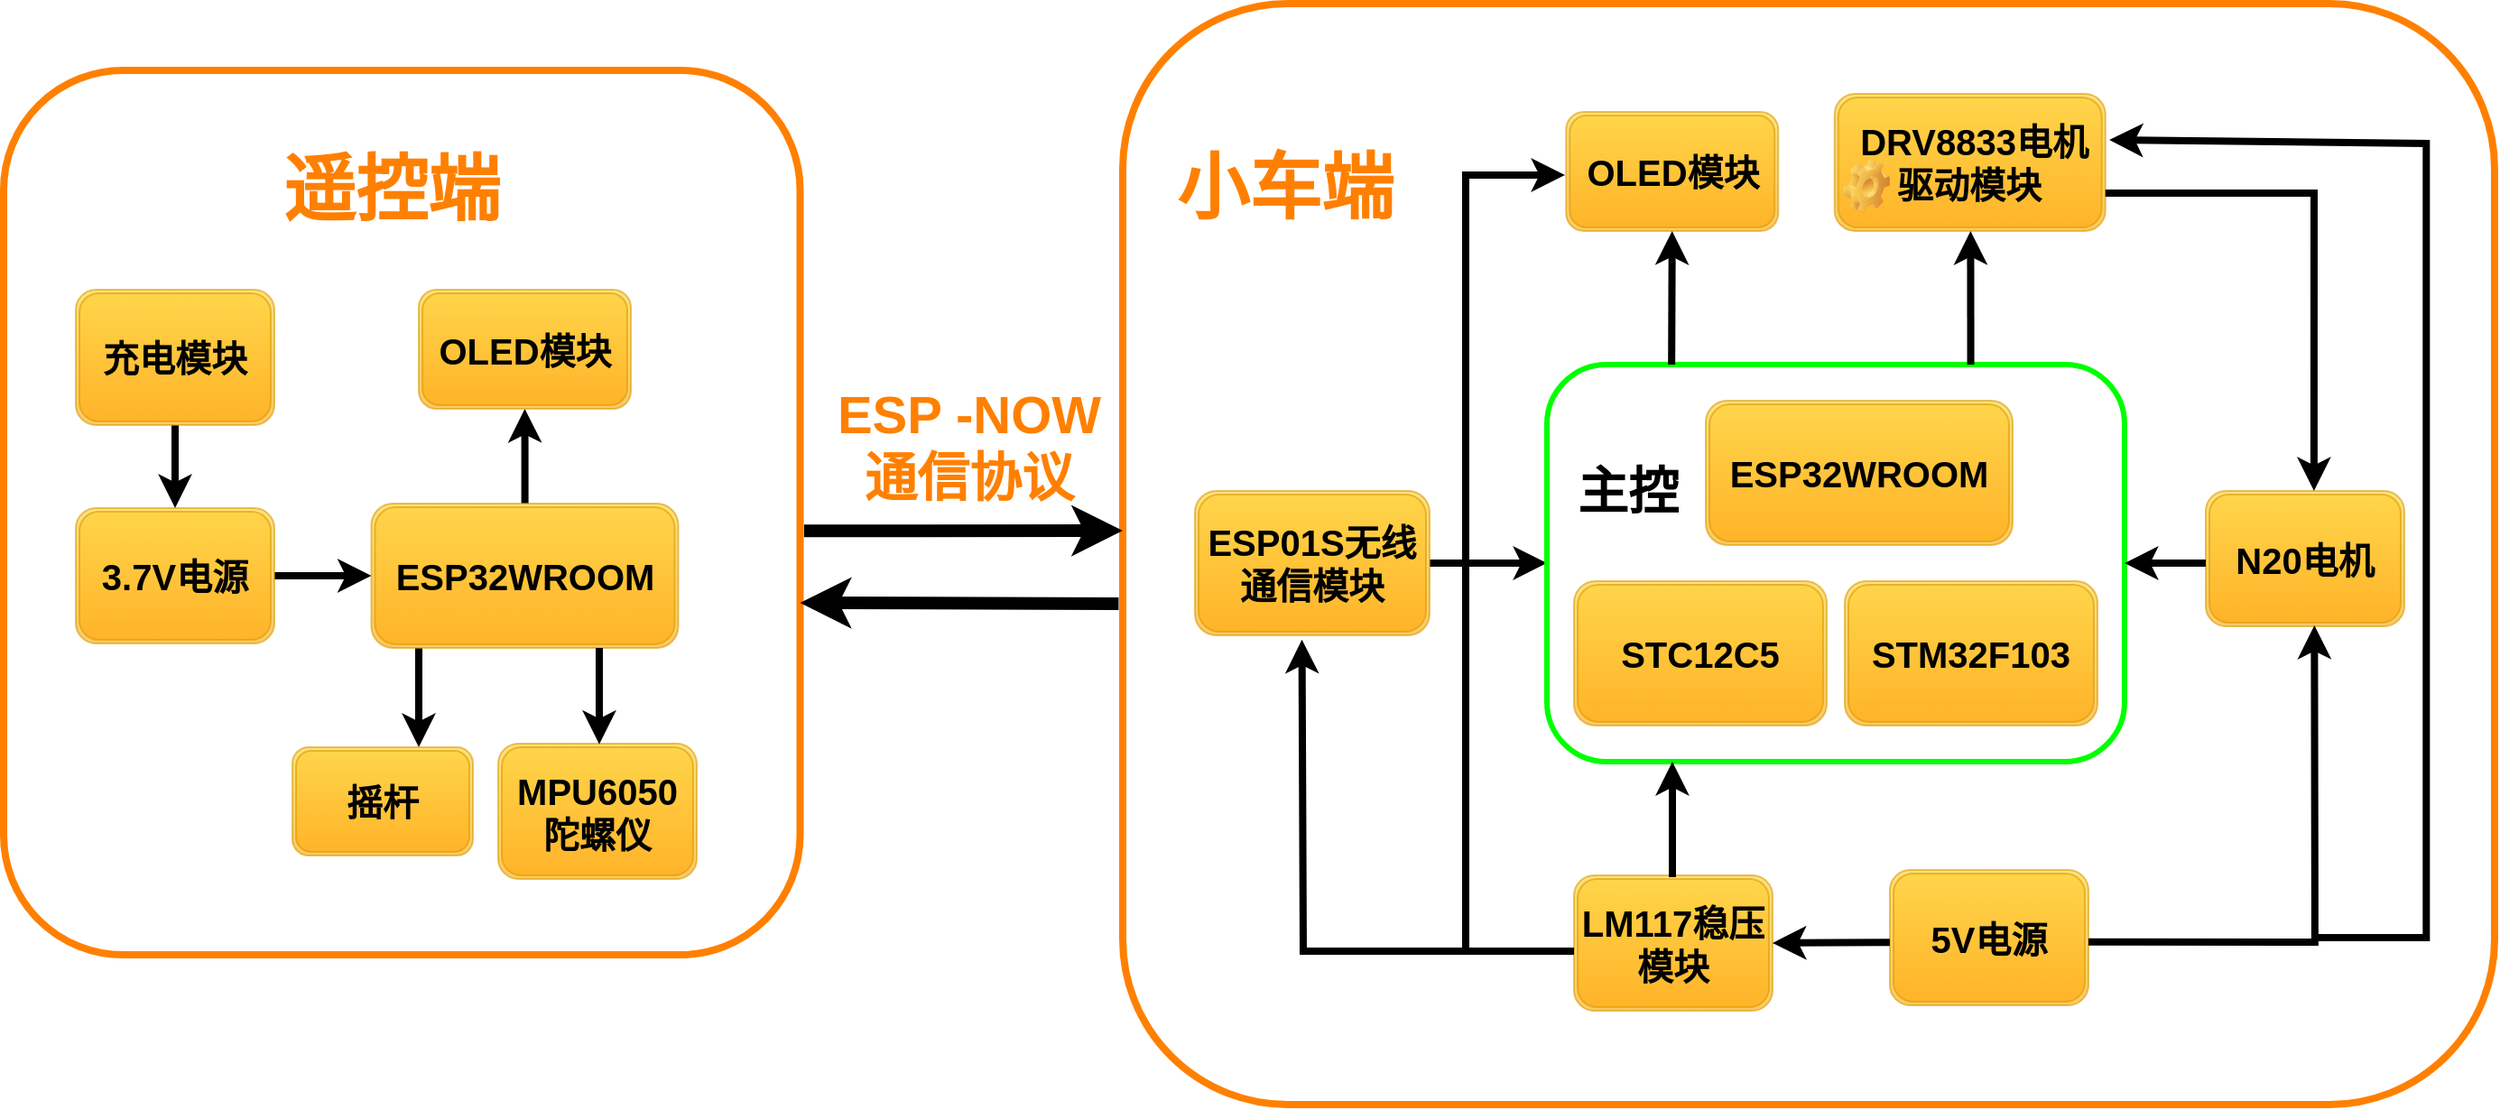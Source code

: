 <mxfile version="26.0.3">
  <diagram name="Page-1" id="c7558073-3199-34d8-9f00-42111426c3f3">
    <mxGraphModel dx="3250" dy="1312" grid="1" gridSize="10" guides="1" tooltips="1" connect="1" arrows="1" fold="1" page="1" pageScale="1" pageWidth="826" pageHeight="1169" background="none" math="0" shadow="0">
      <root>
        <mxCell id="0" />
        <mxCell id="1" parent="0" />
        <mxCell id="PL0G8_uLE7mK1jj2Irlm-79" value="&lt;font style=&quot;color: rgb(255, 128, 0); font-size: 29px;&quot;&gt;&lt;b style=&quot;&quot;&gt;ESP -NOW通信协议&lt;/b&gt;&lt;/font&gt;" style="whiteSpace=wrap;html=1;rounded=1;strokeColor=none;align=center;verticalAlign=middle;fontFamily=Helvetica;fontSize=12;fontColor=default;fillColor=default;" vertex="1" parent="1">
          <mxGeometry x="-240" y="310" width="150" height="105" as="geometry" />
        </mxCell>
        <mxCell id="PL0G8_uLE7mK1jj2Irlm-73" value="" style="rounded=1;whiteSpace=wrap;html=1;strokeColor=#FF8000;align=center;verticalAlign=middle;fontFamily=Helvetica;fontSize=12;fontColor=default;fillColor=default;strokeWidth=4;" vertex="1" parent="1">
          <mxGeometry x="-80" y="118" width="760" height="610" as="geometry" />
        </mxCell>
        <mxCell id="PL0G8_uLE7mK1jj2Irlm-72" value="" style="rounded=1;whiteSpace=wrap;html=1;strokeColor=#FF8000;align=center;verticalAlign=middle;fontFamily=Helvetica;fontSize=12;fontColor=default;fillColor=default;strokeWidth=4;" vertex="1" parent="1">
          <mxGeometry x="-700" y="155" width="441.25" height="490" as="geometry" />
        </mxCell>
        <mxCell id="NS8gQTfLll2vz3Bp2NVF-114" value="&lt;font style=&quot;font-size: 20px;&quot;&gt;&lt;b&gt;OLED模块&lt;/b&gt;&lt;/font&gt;" style="shape=ext;double=1;rounded=1;whiteSpace=wrap;html=1;fillColor=#ffcd28;gradientColor=#ffa500;strokeColor=#d79b00;opacity=60;" parent="1" vertex="1">
          <mxGeometry x="165.63" y="178" width="117.5" height="66" as="geometry" />
        </mxCell>
        <mxCell id="NS8gQTfLll2vz3Bp2NVF-115" value="&lt;font style=&quot;font-size: 20px;&quot;&gt;&lt;b&gt;&lt;span style=&quot;white-space: pre;&quot;&gt; &lt;/span&gt;DRV8833电机驱动模块&lt;/b&gt;&lt;/font&gt;" style="shape=ext;double=1;rounded=1;whiteSpace=wrap;html=1;fillColor=#ffcd28;gradientColor=#ffa500;strokeColor=#d79b00;opacity=60;" parent="1" vertex="1">
          <mxGeometry x="314.38" y="168" width="150" height="76" as="geometry" />
        </mxCell>
        <mxCell id="NS8gQTfLll2vz3Bp2NVF-117" value="" style="shape=image;html=1;verticalLabelPosition=bottom;verticalAlign=top;imageAspect=1;aspect=fixed;image=img/clipart/Gear_128x128.png;strokeWidth=0;opacity=70;" parent="1" vertex="1">
          <mxGeometry x="319.38" y="204" width="25.57" height="30" as="geometry" />
        </mxCell>
        <mxCell id="PL0G8_uLE7mK1jj2Irlm-58" value="" style="edgeStyle=orthogonalEdgeStyle;rounded=0;orthogonalLoop=1;jettySize=auto;html=1;fontFamily=Helvetica;fontSize=12;fontColor=default;endArrow=none;endFill=0;startArrow=classic;startFill=1;strokeWidth=4;" edge="1" parent="1" source="PL0G8_uLE7mK1jj2Irlm-18" target="PL0G8_uLE7mK1jj2Irlm-19">
          <mxGeometry relative="1" as="geometry" />
        </mxCell>
        <mxCell id="PL0G8_uLE7mK1jj2Irlm-18" value="" style="rounded=1;whiteSpace=wrap;html=1;strokeColor=#00FF00;align=center;verticalAlign=middle;fontFamily=Helvetica;fontSize=12;fontColor=default;fillColor=default;arcSize=15;strokeWidth=3;" vertex="1" parent="1">
          <mxGeometry x="155" y="318" width="320" height="220" as="geometry" />
        </mxCell>
        <mxCell id="NS8gQTfLll2vz3Bp2NVF-142" value="&lt;b style=&quot;font-size: 20px;&quot;&gt;STM32F103&lt;/b&gt;" style="shape=ext;double=1;rounded=1;whiteSpace=wrap;html=1;fillColor=#ffcd28;gradientColor=#ffa500;strokeColor=#d79b00;opacity=60;" parent="1" vertex="1">
          <mxGeometry x="320" y="438" width="140" height="80" as="geometry" />
        </mxCell>
        <mxCell id="PL0G8_uLE7mK1jj2Irlm-5" value="&lt;b style=&quot;font-size: 20px;&quot;&gt;STC12C5&lt;/b&gt;" style="shape=ext;double=1;rounded=1;whiteSpace=wrap;html=1;fillColor=#ffcd28;gradientColor=#ffa500;strokeColor=#d79b00;opacity=60;" vertex="1" parent="1">
          <mxGeometry x="170" y="438" width="140" height="80" as="geometry" />
        </mxCell>
        <mxCell id="PL0G8_uLE7mK1jj2Irlm-14" value="&lt;span style=&quot;font-size: 20px;&quot;&gt;&lt;span&gt;&lt;b&gt;ESP32WROOM&lt;/b&gt;&lt;/span&gt;&lt;/span&gt;" style="shape=ext;double=1;rounded=1;whiteSpace=wrap;html=1;fillColor=#ffcd28;gradientColor=#ffa500;strokeColor=#d79b00;opacity=60;" vertex="1" parent="1">
          <mxGeometry x="243" y="338" width="170" height="80" as="geometry" />
        </mxCell>
        <mxCell id="PL0G8_uLE7mK1jj2Irlm-19" value="&lt;b style=&quot;font-size: 20px;&quot;&gt;ESP01S无线通信模块&lt;/b&gt;" style="shape=ext;double=1;rounded=1;whiteSpace=wrap;html=1;fillColor=#ffcd28;gradientColor=#ffa500;strokeColor=#d79b00;opacity=60;" vertex="1" parent="1">
          <mxGeometry x="-40" y="388" width="130" height="80" as="geometry" />
        </mxCell>
        <mxCell id="PL0G8_uLE7mK1jj2Irlm-20" value="&lt;b style=&quot;font-size: 20px;&quot;&gt;LM117稳压模块&lt;/b&gt;" style="shape=ext;double=1;rounded=1;whiteSpace=wrap;html=1;fillColor=#ffcd28;gradientColor=#ffa500;strokeColor=#d79b00;opacity=60;" vertex="1" parent="1">
          <mxGeometry x="170" y="601" width="110" height="75" as="geometry" />
        </mxCell>
        <mxCell id="PL0G8_uLE7mK1jj2Irlm-21" value="&lt;b style=&quot;font-size: 20px;&quot;&gt;N20电机&lt;/b&gt;&lt;span style=&quot;color: rgba(0, 0, 0, 0); font-family: monospace; font-size: 0px; text-align: start; text-wrap-mode: nowrap;&quot;&gt;%3CmxGraphModel%3E%3Croot%3E%3CmxCell%20id%3D%220%22%2F%3E%3CmxCell%20id%3D%221%22%20parent%3D%220%22%2F%3E%3CmxCell%20id%3D%222%22%20value%3D%22%26lt%3Bb%20style%3D%26quot%3Bfont-size%3A%2020px%3B%26quot%3B%26gt%3BN20%E7%94%B5%E6%9C%BA%26lt%3B%2Fb%26gt%3B%22%20style%3D%22shape%3Dext%3Bdouble%3D1%3Brounded%3D1%3BwhiteSpace%3Dwrap%3Bhtml%3D1%3BfillColor%3D%23ffcd28%3BgradientColor%3D%23ffa500%3BstrokeColor%3D%23d79b00%3Bopacity%3D60%3B%22%20vertex%3D%221%22%20parent%3D%221%22%3E%3CmxGeometry%20x%3D%22540%22%20y%3D%22340%22%20width%3D%22110%22%20height%3D%2275%22%20as%3D%22geometry%22%2F%3E%3C%2FmxCell%3E%3C%2Froot%3E%3C%2FmxGraphModel%3E&lt;/span&gt;" style="shape=ext;double=1;rounded=1;whiteSpace=wrap;html=1;fillColor=#ffcd28;gradientColor=#ffa500;strokeColor=#d79b00;opacity=60;" vertex="1" parent="1">
          <mxGeometry x="520" y="388" width="110" height="75" as="geometry" />
        </mxCell>
        <mxCell id="PL0G8_uLE7mK1jj2Irlm-25" value="&lt;font style=&quot;font-size: 28px;&quot;&gt;&lt;b style=&quot;&quot;&gt;主控&lt;/b&gt;&lt;/font&gt;" style="whiteSpace=wrap;html=1;rounded=1;strokeColor=none;align=center;verticalAlign=middle;fontFamily=Helvetica;fontSize=12;fontColor=default;fillColor=default;" vertex="1" parent="1">
          <mxGeometry x="170" y="358" width="60" height="60" as="geometry" />
        </mxCell>
        <mxCell id="PL0G8_uLE7mK1jj2Irlm-27" value="&lt;span style=&quot;font-size: 20px;&quot;&gt;&lt;b&gt;5V电源&lt;/b&gt;&lt;/span&gt;" style="shape=ext;double=1;rounded=1;whiteSpace=wrap;html=1;fillColor=#ffcd28;gradientColor=#ffa500;strokeColor=#d79b00;opacity=60;" vertex="1" parent="1">
          <mxGeometry x="345" y="598" width="110" height="75" as="geometry" />
        </mxCell>
        <mxCell id="PL0G8_uLE7mK1jj2Irlm-38" value="" style="edgeStyle=orthogonalEdgeStyle;rounded=0;orthogonalLoop=1;jettySize=auto;html=1;fontFamily=Helvetica;fontSize=12;fontColor=default;strokeWidth=4;" edge="1" parent="1" source="PL0G8_uLE7mK1jj2Irlm-29" target="PL0G8_uLE7mK1jj2Irlm-32">
          <mxGeometry relative="1" as="geometry">
            <Array as="points">
              <mxPoint x="-470" y="495" />
              <mxPoint x="-470" y="495" />
            </Array>
          </mxGeometry>
        </mxCell>
        <mxCell id="PL0G8_uLE7mK1jj2Irlm-44" value="" style="edgeStyle=orthogonalEdgeStyle;rounded=0;orthogonalLoop=1;jettySize=auto;html=1;fontFamily=Helvetica;fontSize=12;fontColor=default;strokeWidth=4;" edge="1" parent="1" source="PL0G8_uLE7mK1jj2Irlm-29" target="PL0G8_uLE7mK1jj2Irlm-30">
          <mxGeometry relative="1" as="geometry" />
        </mxCell>
        <mxCell id="PL0G8_uLE7mK1jj2Irlm-29" value="&lt;span style=&quot;font-size: 20px;&quot;&gt;&lt;span&gt;&lt;b&gt;ESP32WROOM&lt;/b&gt;&lt;/span&gt;&lt;/span&gt;" style="shape=ext;double=1;rounded=1;whiteSpace=wrap;html=1;fillColor=#ffcd28;gradientColor=#ffa500;strokeColor=#d79b00;opacity=60;points=[[0,0,0,0,0],[0,0.25,0,0,0],[0,0.5,0,0,0],[0,0.75,0,0,0],[0,1,0,0,0],[0.11,1,0,0,0],[0.25,0,0,0,0],[0.25,1,0,0,0],[0.5,0,0,0,0],[0.5,1,0,0,0],[0.75,0,0,0,0],[0.75,1,0,0,0],[1,0,0,0,0],[1,0.25,0,0,0],[1,0.5,0,0,0],[1,0.75,0,0,0],[1,1,0,0,0]];" vertex="1" parent="1">
          <mxGeometry x="-496.25" y="395" width="170" height="80" as="geometry" />
        </mxCell>
        <mxCell id="PL0G8_uLE7mK1jj2Irlm-30" value="&lt;font style=&quot;font-size: 20px;&quot;&gt;&lt;b&gt;OLED模块&lt;/b&gt;&lt;/font&gt;" style="shape=ext;double=1;rounded=1;whiteSpace=wrap;html=1;fillColor=#ffcd28;gradientColor=#ffa500;strokeColor=#d79b00;opacity=60;" vertex="1" parent="1">
          <mxGeometry x="-470" y="276.5" width="117.5" height="66" as="geometry" />
        </mxCell>
        <mxCell id="PL0G8_uLE7mK1jj2Irlm-35" value="" style="edgeStyle=orthogonalEdgeStyle;rounded=0;orthogonalLoop=1;jettySize=auto;html=1;fontFamily=Helvetica;fontSize=12;fontColor=default;strokeWidth=4;" edge="1" parent="1" source="PL0G8_uLE7mK1jj2Irlm-31" target="PL0G8_uLE7mK1jj2Irlm-29">
          <mxGeometry relative="1" as="geometry" />
        </mxCell>
        <mxCell id="PL0G8_uLE7mK1jj2Irlm-31" value="&lt;span style=&quot;font-size: 20px;&quot;&gt;&lt;b&gt;3.7V电源&lt;/b&gt;&lt;/span&gt;" style="shape=ext;double=1;rounded=1;whiteSpace=wrap;html=1;fillColor=#ffcd28;gradientColor=#ffa500;strokeColor=#d79b00;opacity=60;" vertex="1" parent="1">
          <mxGeometry x="-660" y="397.5" width="110" height="75" as="geometry" />
        </mxCell>
        <mxCell id="PL0G8_uLE7mK1jj2Irlm-32" value="&lt;span style=&quot;font-size: 20px;&quot;&gt;&lt;b&gt;摇杆&lt;/b&gt;&lt;/span&gt;" style="shape=ext;double=1;rounded=1;whiteSpace=wrap;html=1;fillColor=#ffcd28;gradientColor=#ffa500;strokeColor=#d79b00;opacity=60;" vertex="1" parent="1">
          <mxGeometry x="-540" y="530" width="100" height="60" as="geometry" />
        </mxCell>
        <mxCell id="PL0G8_uLE7mK1jj2Irlm-33" value="&lt;font style=&quot;font-size: 20px;&quot;&gt;&lt;b&gt;&lt;b&gt;MPU6050&lt;/b&gt;陀螺仪&lt;/b&gt;&lt;/font&gt;" style="shape=ext;double=1;rounded=1;whiteSpace=wrap;html=1;fillColor=#ffcd28;gradientColor=#ffa500;strokeColor=#d79b00;opacity=60;" vertex="1" parent="1">
          <mxGeometry x="-426" y="528" width="110" height="75" as="geometry" />
        </mxCell>
        <mxCell id="PL0G8_uLE7mK1jj2Irlm-36" value="" style="edgeStyle=orthogonalEdgeStyle;rounded=0;orthogonalLoop=1;jettySize=auto;html=1;fontFamily=Helvetica;fontSize=12;fontColor=default;strokeWidth=4;" edge="1" parent="1" source="PL0G8_uLE7mK1jj2Irlm-34" target="PL0G8_uLE7mK1jj2Irlm-31">
          <mxGeometry relative="1" as="geometry" />
        </mxCell>
        <mxCell id="PL0G8_uLE7mK1jj2Irlm-34" value="&lt;span style=&quot;font-size: 20px;&quot;&gt;&lt;b&gt;充电模块&lt;/b&gt;&lt;/span&gt;" style="shape=ext;double=1;rounded=1;whiteSpace=wrap;html=1;fillColor=#ffcd28;gradientColor=#ffa500;strokeColor=#d79b00;opacity=60;" vertex="1" parent="1">
          <mxGeometry x="-660" y="276.5" width="110" height="75" as="geometry" />
        </mxCell>
        <mxCell id="PL0G8_uLE7mK1jj2Irlm-43" value="" style="endArrow=classic;html=1;rounded=0;fontFamily=Helvetica;fontSize=12;fontColor=default;entryX=0.509;entryY=0.005;entryDx=0;entryDy=0;entryPerimeter=0;strokeWidth=4;" edge="1" parent="1" target="PL0G8_uLE7mK1jj2Irlm-33">
          <mxGeometry width="50" height="50" relative="1" as="geometry">
            <mxPoint x="-370" y="475" as="sourcePoint" />
            <mxPoint x="-370" y="515" as="targetPoint" />
            <Array as="points" />
          </mxGeometry>
        </mxCell>
        <mxCell id="PL0G8_uLE7mK1jj2Irlm-61" value="" style="endArrow=classic;html=1;rounded=0;fontFamily=Helvetica;fontSize=12;fontColor=default;entryX=0.5;entryY=1;entryDx=0;entryDy=0;strokeWidth=4;" edge="1" parent="1" target="NS8gQTfLll2vz3Bp2NVF-114">
          <mxGeometry width="50" height="50" relative="1" as="geometry">
            <mxPoint x="224.09" y="318" as="sourcePoint" />
            <mxPoint x="224.09" y="267.5" as="targetPoint" />
          </mxGeometry>
        </mxCell>
        <mxCell id="PL0G8_uLE7mK1jj2Irlm-62" value="" style="endArrow=classic;html=1;rounded=0;fontFamily=Helvetica;fontSize=12;fontColor=default;entryX=0.5;entryY=1;entryDx=0;entryDy=0;strokeWidth=4;" edge="1" parent="1">
          <mxGeometry width="50" height="50" relative="1" as="geometry">
            <mxPoint x="389.8" y="318" as="sourcePoint" />
            <mxPoint x="389.71" y="244" as="targetPoint" />
          </mxGeometry>
        </mxCell>
        <mxCell id="PL0G8_uLE7mK1jj2Irlm-63" value="" style="endArrow=classic;html=1;rounded=0;fontFamily=Helvetica;fontSize=12;fontColor=default;strokeWidth=4;" edge="1" parent="1">
          <mxGeometry width="50" height="50" relative="1" as="geometry">
            <mxPoint x="224.5" y="602" as="sourcePoint" />
            <mxPoint x="224.5" y="538" as="targetPoint" />
          </mxGeometry>
        </mxCell>
        <mxCell id="PL0G8_uLE7mK1jj2Irlm-64" value="" style="endArrow=classic;html=1;rounded=0;fontFamily=Helvetica;fontSize=12;fontColor=default;entryX=1;entryY=0.5;entryDx=0;entryDy=0;strokeWidth=4;" edge="1" parent="1" target="PL0G8_uLE7mK1jj2Irlm-20">
          <mxGeometry width="50" height="50" relative="1" as="geometry">
            <mxPoint x="344.95" y="638.08" as="sourcePoint" />
            <mxPoint x="300" y="638.08" as="targetPoint" />
          </mxGeometry>
        </mxCell>
        <mxCell id="PL0G8_uLE7mK1jj2Irlm-65" value="" style="endArrow=classic;html=1;rounded=0;fontFamily=Helvetica;fontSize=12;fontColor=default;exitX=0.996;exitY=0.465;exitDx=0;exitDy=0;exitPerimeter=0;strokeWidth=4;entryX=0.547;entryY=0.993;entryDx=0;entryDy=0;entryPerimeter=0;" edge="1" parent="1" target="PL0G8_uLE7mK1jj2Irlm-21">
          <mxGeometry width="50" height="50" relative="1" as="geometry">
            <mxPoint x="455.0" y="637.875" as="sourcePoint" />
            <mxPoint x="580" y="478" as="targetPoint" />
            <Array as="points">
              <mxPoint x="580.44" y="638" />
              <mxPoint x="580.44" y="613" />
            </Array>
          </mxGeometry>
        </mxCell>
        <mxCell id="PL0G8_uLE7mK1jj2Irlm-66" value="" style="endArrow=classic;html=1;rounded=0;fontFamily=Helvetica;fontSize=12;fontColor=default;entryX=1;entryY=0.5;entryDx=0;entryDy=0;strokeWidth=4;" edge="1" parent="1">
          <mxGeometry width="50" height="50" relative="1" as="geometry">
            <mxPoint x="582.17" y="635.5" as="sourcePoint" />
            <mxPoint x="466.55" y="193.5" as="targetPoint" />
            <Array as="points">
              <mxPoint x="642.17" y="635.5" />
              <mxPoint x="642.17" y="195.5" />
            </Array>
          </mxGeometry>
        </mxCell>
        <mxCell id="PL0G8_uLE7mK1jj2Irlm-67" value="" style="endArrow=classic;html=1;rounded=0;fontFamily=Helvetica;fontSize=12;fontColor=default;entryX=0.456;entryY=1.03;entryDx=0;entryDy=0;entryPerimeter=0;strokeWidth=4;" edge="1" parent="1" target="PL0G8_uLE7mK1jj2Irlm-19">
          <mxGeometry width="50" height="50" relative="1" as="geometry">
            <mxPoint x="170" y="643" as="sourcePoint" />
            <mxPoint x="20" y="478" as="targetPoint" />
            <Array as="points">
              <mxPoint x="20" y="643" />
            </Array>
          </mxGeometry>
        </mxCell>
        <mxCell id="PL0G8_uLE7mK1jj2Irlm-68" value="" style="endArrow=classic;html=1;rounded=0;fontFamily=Helvetica;fontSize=12;fontColor=default;entryX=0.545;entryY=0;entryDx=0;entryDy=0;entryPerimeter=0;strokeWidth=4;" edge="1" parent="1" target="PL0G8_uLE7mK1jj2Irlm-21">
          <mxGeometry width="50" height="50" relative="1" as="geometry">
            <mxPoint x="464.38" y="223" as="sourcePoint" />
            <mxPoint x="580" y="378" as="targetPoint" />
            <Array as="points">
              <mxPoint x="580" y="223" />
            </Array>
          </mxGeometry>
        </mxCell>
        <mxCell id="PL0G8_uLE7mK1jj2Irlm-69" value="" style="endArrow=classic;html=1;rounded=0;fontFamily=Helvetica;fontSize=12;fontColor=default;exitX=0;exitY=0.533;exitDx=0;exitDy=0;exitPerimeter=0;strokeWidth=4;" edge="1" parent="1" source="PL0G8_uLE7mK1jj2Irlm-21">
          <mxGeometry width="50" height="50" relative="1" as="geometry">
            <mxPoint x="515" y="427.79" as="sourcePoint" />
            <mxPoint x="475" y="428.04" as="targetPoint" />
          </mxGeometry>
        </mxCell>
        <mxCell id="PL0G8_uLE7mK1jj2Irlm-71" value="" style="endArrow=classic;html=1;rounded=0;fontFamily=Helvetica;fontSize=12;fontColor=default;strokeWidth=4;" edge="1" parent="1">
          <mxGeometry width="50" height="50" relative="1" as="geometry">
            <mxPoint x="110" y="643" as="sourcePoint" />
            <mxPoint x="165" y="213" as="targetPoint" />
            <Array as="points">
              <mxPoint x="110" y="213" />
            </Array>
          </mxGeometry>
        </mxCell>
        <mxCell id="PL0G8_uLE7mK1jj2Irlm-75" value="&lt;font style=&quot;color: rgb(255, 128, 0); font-size: 40px;&quot;&gt;&lt;b style=&quot;&quot;&gt;遥控端&lt;/b&gt;&lt;/font&gt;" style="whiteSpace=wrap;html=1;rounded=1;strokeColor=none;align=center;verticalAlign=middle;fontFamily=Helvetica;fontSize=12;fontColor=default;fillColor=default;" vertex="1" parent="1">
          <mxGeometry x="-570" y="190" width="170" height="60" as="geometry" />
        </mxCell>
        <mxCell id="PL0G8_uLE7mK1jj2Irlm-76" value="&lt;font style=&quot;color: rgb(255, 128, 0); font-size: 40px;&quot;&gt;&lt;b style=&quot;&quot;&gt;小车端&lt;/b&gt;&lt;/font&gt;" style="whiteSpace=wrap;html=1;rounded=1;strokeColor=none;align=center;verticalAlign=middle;fontFamily=Helvetica;fontSize=12;fontColor=default;fillColor=default;" vertex="1" parent="1">
          <mxGeometry x="-60" y="174" width="140" height="90" as="geometry" />
        </mxCell>
        <mxCell id="PL0G8_uLE7mK1jj2Irlm-77" value="" style="endArrow=classic;html=1;rounded=0;fontFamily=Helvetica;fontSize=12;fontColor=default;entryX=0;entryY=0.495;entryDx=0;entryDy=0;entryPerimeter=0;exitX=1.005;exitY=0.541;exitDx=0;exitDy=0;exitPerimeter=0;strokeWidth=7;" edge="1" parent="1">
          <mxGeometry width="50" height="50" relative="1" as="geometry">
            <mxPoint x="-256.544" y="410.14" as="sourcePoint" />
            <mxPoint x="-80" y="410.0" as="targetPoint" />
          </mxGeometry>
        </mxCell>
        <mxCell id="PL0G8_uLE7mK1jj2Irlm-78" value="" style="endArrow=none;html=1;rounded=0;fontFamily=Helvetica;fontSize=12;fontColor=default;startArrow=classic;startFill=1;endFill=0;entryX=-0.003;entryY=0.52;entryDx=0;entryDy=0;entryPerimeter=0;strokeWidth=7;" edge="1" parent="1">
          <mxGeometry width="50" height="50" relative="1" as="geometry">
            <mxPoint x="-258.75" y="450" as="sourcePoint" />
            <mxPoint x="-82.28" y="450.45" as="targetPoint" />
          </mxGeometry>
        </mxCell>
      </root>
    </mxGraphModel>
  </diagram>
</mxfile>
